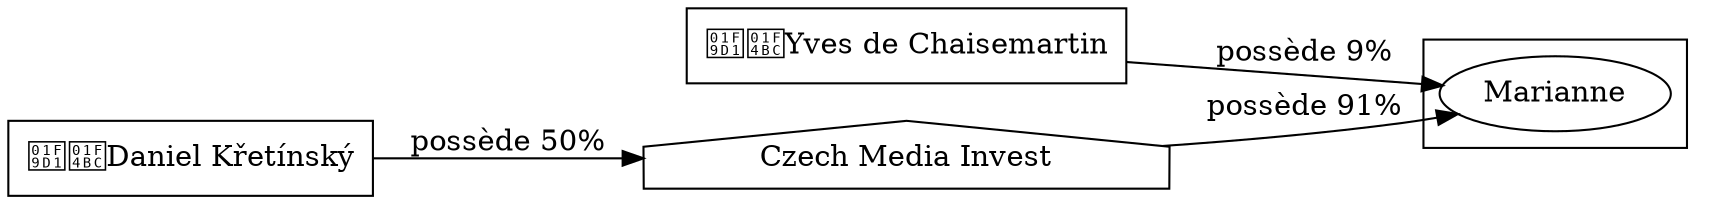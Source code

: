 digraph {
  rankdir=LR;
  subgraph roots {
    
      "yves-de-chaisemartin-91"[label="🧑‍💼Yves de Chaisemartin" shape=box]
    
      "daniel-kretinsky-92"[label="🧑‍💼Daniel Křetínský" shape=box]
    
  }

  
    "czech-media-invest-93"[label="Czech Media Invest" shape=house]
  

  subgraph clusterLeaves {
    
      "marianne-94"[label="Marianne"]
    
  }

  
    "yves-de-chaisemartin-91" -> "marianne-94" [
      label="possède 9%"
    ]
  
    "czech-media-invest-93" -> "marianne-94" [
      label="possède 91%"
    ]
  
    "daniel-kretinsky-92" -> "czech-media-invest-93" [
      label="possède 50%"
    ]
  
}
